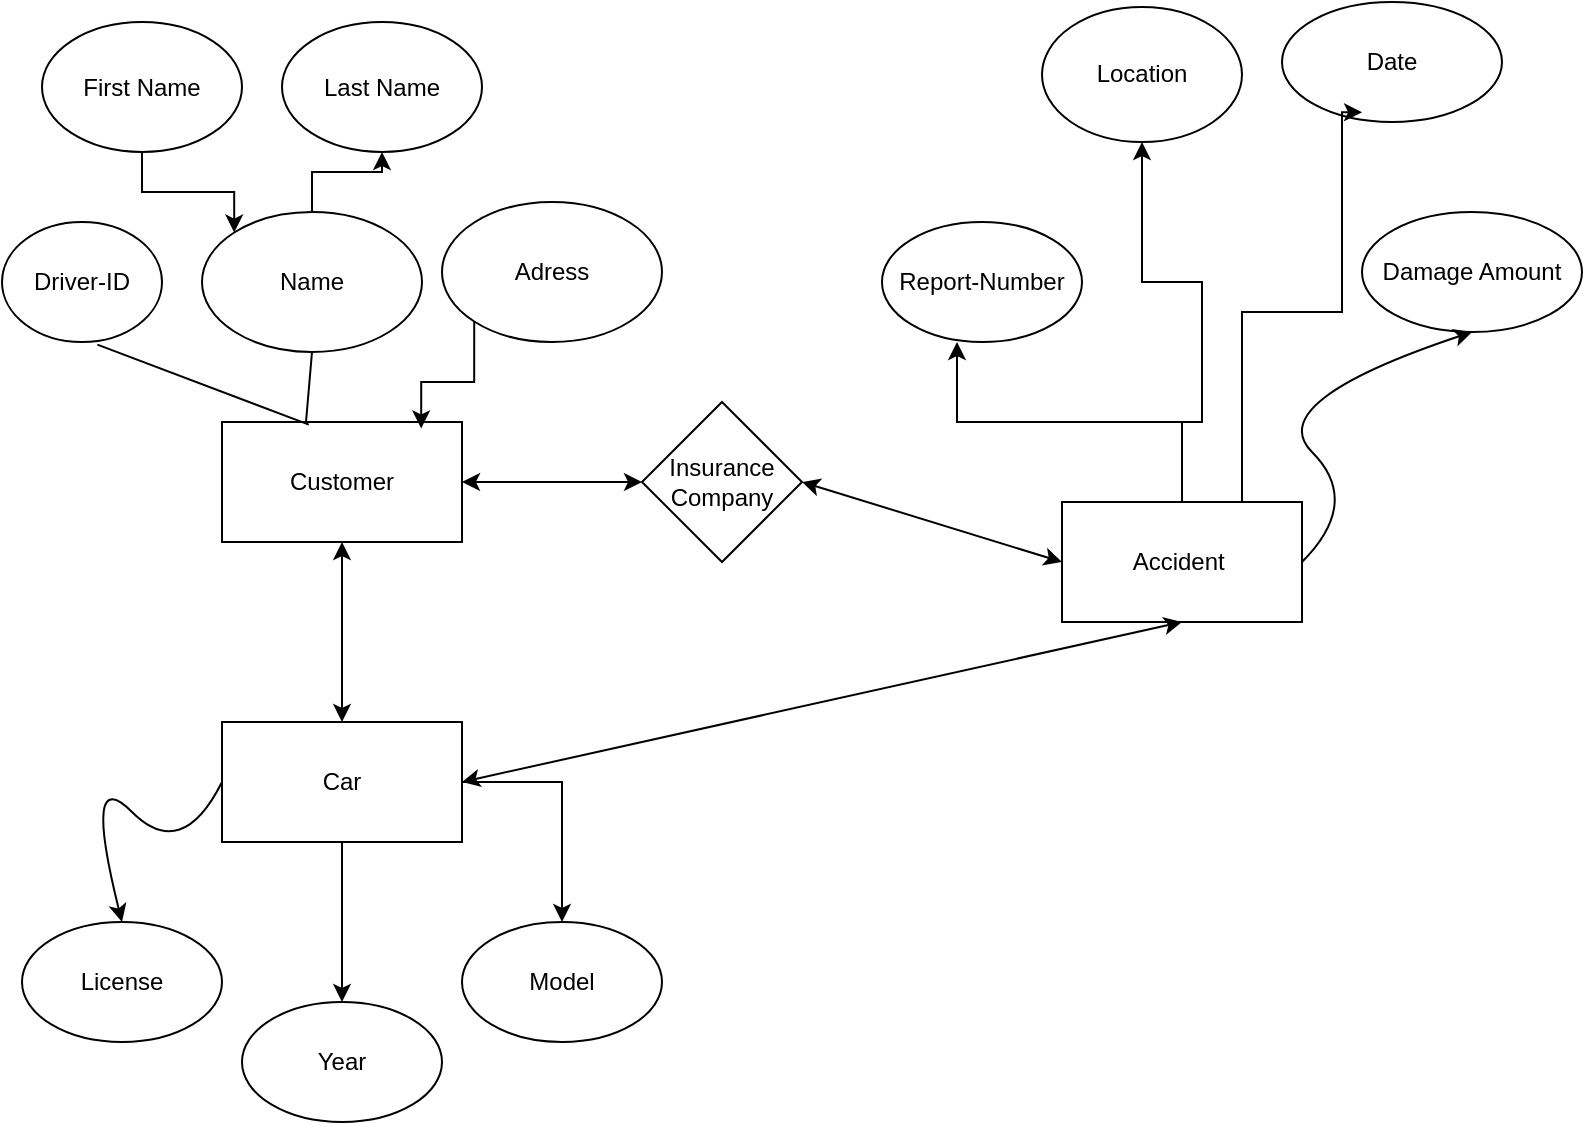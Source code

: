 <mxfile version="26.0.8">
  <diagram name="Page-1" id="chDHrHDj0vWLyuyVue-s">
    <mxGraphModel dx="1387" dy="1778" grid="1" gridSize="10" guides="1" tooltips="1" connect="1" arrows="1" fold="1" page="1" pageScale="1" pageWidth="827" pageHeight="1169" math="0" shadow="0">
      <root>
        <mxCell id="0" />
        <mxCell id="1" parent="0" />
        <mxCell id="kdI5tucABwnCJqqYop4m-1" value="Insurance Company" style="rhombus;whiteSpace=wrap;html=1;" vertex="1" parent="1">
          <mxGeometry x="320" y="640" width="80" height="80" as="geometry" />
        </mxCell>
        <mxCell id="kdI5tucABwnCJqqYop4m-2" value="Customer" style="rounded=0;whiteSpace=wrap;html=1;" vertex="1" parent="1">
          <mxGeometry x="110" y="650" width="120" height="60" as="geometry" />
        </mxCell>
        <mxCell id="kdI5tucABwnCJqqYop4m-39" style="edgeStyle=orthogonalEdgeStyle;rounded=0;orthogonalLoop=1;jettySize=auto;html=1;exitX=0.5;exitY=0;exitDx=0;exitDy=0;entryX=0.5;entryY=1;entryDx=0;entryDy=0;" edge="1" parent="1" source="kdI5tucABwnCJqqYop4m-3" target="kdI5tucABwnCJqqYop4m-31">
          <mxGeometry relative="1" as="geometry">
            <Array as="points">
              <mxPoint x="590" y="650" />
              <mxPoint x="600" y="650" />
              <mxPoint x="600" y="580" />
              <mxPoint x="570" y="580" />
            </Array>
          </mxGeometry>
        </mxCell>
        <mxCell id="kdI5tucABwnCJqqYop4m-3" value="Accident&amp;nbsp;" style="rounded=0;whiteSpace=wrap;html=1;" vertex="1" parent="1">
          <mxGeometry x="530" y="690" width="120" height="60" as="geometry" />
        </mxCell>
        <mxCell id="kdI5tucABwnCJqqYop4m-4" value="Driver-ID" style="ellipse;whiteSpace=wrap;html=1;" vertex="1" parent="1">
          <mxGeometry y="550" width="80" height="60" as="geometry" />
        </mxCell>
        <mxCell id="kdI5tucABwnCJqqYop4m-11" value="" style="edgeStyle=orthogonalEdgeStyle;rounded=0;orthogonalLoop=1;jettySize=auto;html=1;" edge="1" parent="1" source="kdI5tucABwnCJqqYop4m-5" target="kdI5tucABwnCJqqYop4m-7">
          <mxGeometry relative="1" as="geometry" />
        </mxCell>
        <mxCell id="kdI5tucABwnCJqqYop4m-5" value="Name" style="ellipse;whiteSpace=wrap;html=1;" vertex="1" parent="1">
          <mxGeometry x="100" y="545" width="110" height="70" as="geometry" />
        </mxCell>
        <mxCell id="kdI5tucABwnCJqqYop4m-10" style="edgeStyle=orthogonalEdgeStyle;rounded=0;orthogonalLoop=1;jettySize=auto;html=1;exitX=0.5;exitY=1;exitDx=0;exitDy=0;entryX=0;entryY=0;entryDx=0;entryDy=0;" edge="1" parent="1" source="kdI5tucABwnCJqqYop4m-6" target="kdI5tucABwnCJqqYop4m-5">
          <mxGeometry relative="1" as="geometry" />
        </mxCell>
        <mxCell id="kdI5tucABwnCJqqYop4m-6" value="First Name" style="ellipse;whiteSpace=wrap;html=1;" vertex="1" parent="1">
          <mxGeometry x="20" y="450" width="100" height="65" as="geometry" />
        </mxCell>
        <mxCell id="kdI5tucABwnCJqqYop4m-7" value="Last Name" style="ellipse;whiteSpace=wrap;html=1;" vertex="1" parent="1">
          <mxGeometry x="140" y="450" width="100" height="65" as="geometry" />
        </mxCell>
        <mxCell id="kdI5tucABwnCJqqYop4m-8" value="Adress" style="ellipse;whiteSpace=wrap;html=1;" vertex="1" parent="1">
          <mxGeometry x="220" y="540" width="110" height="70" as="geometry" />
        </mxCell>
        <mxCell id="kdI5tucABwnCJqqYop4m-9" value="" style="endArrow=none;html=1;rounded=0;exitX=0.596;exitY=1.022;exitDx=0;exitDy=0;exitPerimeter=0;entryX=0.362;entryY=0.022;entryDx=0;entryDy=0;entryPerimeter=0;" edge="1" parent="1" source="kdI5tucABwnCJqqYop4m-4" target="kdI5tucABwnCJqqYop4m-2">
          <mxGeometry width="50" height="50" relative="1" as="geometry">
            <mxPoint x="80" y="710" as="sourcePoint" />
            <mxPoint x="130" y="660" as="targetPoint" />
          </mxGeometry>
        </mxCell>
        <mxCell id="kdI5tucABwnCJqqYop4m-12" value="" style="endArrow=none;html=1;rounded=0;exitX=0.5;exitY=1;exitDx=0;exitDy=0;" edge="1" parent="1" source="kdI5tucABwnCJqqYop4m-5">
          <mxGeometry width="50" height="50" relative="1" as="geometry">
            <mxPoint x="80" y="710" as="sourcePoint" />
            <mxPoint x="152" y="650" as="targetPoint" />
          </mxGeometry>
        </mxCell>
        <mxCell id="kdI5tucABwnCJqqYop4m-13" style="edgeStyle=orthogonalEdgeStyle;rounded=0;orthogonalLoop=1;jettySize=auto;html=1;exitX=0;exitY=1;exitDx=0;exitDy=0;entryX=0.83;entryY=0.054;entryDx=0;entryDy=0;entryPerimeter=0;" edge="1" parent="1" source="kdI5tucABwnCJqqYop4m-8" target="kdI5tucABwnCJqqYop4m-2">
          <mxGeometry relative="1" as="geometry" />
        </mxCell>
        <mxCell id="kdI5tucABwnCJqqYop4m-18" value="License" style="ellipse;whiteSpace=wrap;html=1;" vertex="1" parent="1">
          <mxGeometry x="10" y="900" width="100" height="60" as="geometry" />
        </mxCell>
        <mxCell id="kdI5tucABwnCJqqYop4m-24" style="edgeStyle=orthogonalEdgeStyle;rounded=0;orthogonalLoop=1;jettySize=auto;html=1;exitX=0.5;exitY=1;exitDx=0;exitDy=0;" edge="1" parent="1" source="kdI5tucABwnCJqqYop4m-19" target="kdI5tucABwnCJqqYop4m-20">
          <mxGeometry relative="1" as="geometry" />
        </mxCell>
        <mxCell id="kdI5tucABwnCJqqYop4m-25" style="edgeStyle=orthogonalEdgeStyle;rounded=0;orthogonalLoop=1;jettySize=auto;html=1;exitX=1;exitY=0.5;exitDx=0;exitDy=0;entryX=0.5;entryY=0;entryDx=0;entryDy=0;" edge="1" parent="1" source="kdI5tucABwnCJqqYop4m-19" target="kdI5tucABwnCJqqYop4m-21">
          <mxGeometry relative="1" as="geometry" />
        </mxCell>
        <mxCell id="kdI5tucABwnCJqqYop4m-19" value="Car" style="rounded=0;whiteSpace=wrap;html=1;" vertex="1" parent="1">
          <mxGeometry x="110" y="800" width="120" height="60" as="geometry" />
        </mxCell>
        <mxCell id="kdI5tucABwnCJqqYop4m-20" value="Year" style="ellipse;whiteSpace=wrap;html=1;" vertex="1" parent="1">
          <mxGeometry x="120" y="940" width="100" height="60" as="geometry" />
        </mxCell>
        <mxCell id="kdI5tucABwnCJqqYop4m-21" value="Model" style="ellipse;whiteSpace=wrap;html=1;" vertex="1" parent="1">
          <mxGeometry x="230" y="900" width="100" height="60" as="geometry" />
        </mxCell>
        <mxCell id="kdI5tucABwnCJqqYop4m-23" value="" style="curved=1;endArrow=classic;html=1;rounded=0;entryX=0.5;entryY=0;entryDx=0;entryDy=0;exitX=0;exitY=0.5;exitDx=0;exitDy=0;" edge="1" parent="1" source="kdI5tucABwnCJqqYop4m-19" target="kdI5tucABwnCJqqYop4m-18">
          <mxGeometry width="50" height="50" relative="1" as="geometry">
            <mxPoint x="40" y="870" as="sourcePoint" />
            <mxPoint x="90" y="820" as="targetPoint" />
            <Array as="points">
              <mxPoint x="90" y="870" />
              <mxPoint x="40" y="820" />
            </Array>
          </mxGeometry>
        </mxCell>
        <mxCell id="kdI5tucABwnCJqqYop4m-26" value="" style="endArrow=classic;startArrow=classic;html=1;rounded=0;exitX=0.5;exitY=0;exitDx=0;exitDy=0;entryX=0.5;entryY=1;entryDx=0;entryDy=0;" edge="1" parent="1" source="kdI5tucABwnCJqqYop4m-19" target="kdI5tucABwnCJqqYop4m-2">
          <mxGeometry width="50" height="50" relative="1" as="geometry">
            <mxPoint x="300" y="670" as="sourcePoint" />
            <mxPoint x="350" y="620" as="targetPoint" />
            <Array as="points">
              <mxPoint x="170" y="770" />
            </Array>
          </mxGeometry>
        </mxCell>
        <mxCell id="kdI5tucABwnCJqqYop4m-27" value="" style="endArrow=classic;startArrow=classic;html=1;rounded=0;exitX=1;exitY=0.5;exitDx=0;exitDy=0;entryX=0;entryY=0.5;entryDx=0;entryDy=0;" edge="1" parent="1" source="kdI5tucABwnCJqqYop4m-2" target="kdI5tucABwnCJqqYop4m-1">
          <mxGeometry width="50" height="50" relative="1" as="geometry">
            <mxPoint x="270" y="640" as="sourcePoint" />
            <mxPoint x="320" y="590" as="targetPoint" />
          </mxGeometry>
        </mxCell>
        <mxCell id="kdI5tucABwnCJqqYop4m-28" value="" style="endArrow=classic;startArrow=classic;html=1;rounded=0;exitX=1;exitY=0.5;exitDx=0;exitDy=0;entryX=0.5;entryY=1;entryDx=0;entryDy=0;" edge="1" parent="1" source="kdI5tucABwnCJqqYop4m-19" target="kdI5tucABwnCJqqYop4m-3">
          <mxGeometry width="50" height="50" relative="1" as="geometry">
            <mxPoint x="420" y="610" as="sourcePoint" />
            <mxPoint x="470" y="560" as="targetPoint" />
          </mxGeometry>
        </mxCell>
        <mxCell id="kdI5tucABwnCJqqYop4m-29" value="Report-Number" style="ellipse;whiteSpace=wrap;html=1;" vertex="1" parent="1">
          <mxGeometry x="440" y="550" width="100" height="60" as="geometry" />
        </mxCell>
        <mxCell id="kdI5tucABwnCJqqYop4m-30" value="Date" style="ellipse;whiteSpace=wrap;html=1;" vertex="1" parent="1">
          <mxGeometry x="640" y="440" width="110" height="60" as="geometry" />
        </mxCell>
        <mxCell id="kdI5tucABwnCJqqYop4m-31" value="Location" style="ellipse;whiteSpace=wrap;html=1;" vertex="1" parent="1">
          <mxGeometry x="520" y="442.5" width="100" height="67.5" as="geometry" />
        </mxCell>
        <mxCell id="kdI5tucABwnCJqqYop4m-32" value="Damage Amount" style="ellipse;whiteSpace=wrap;html=1;" vertex="1" parent="1">
          <mxGeometry x="680" y="545" width="110" height="60" as="geometry" />
        </mxCell>
        <mxCell id="kdI5tucABwnCJqqYop4m-34" value="" style="curved=1;endArrow=classic;html=1;rounded=0;exitX=1;exitY=0.5;exitDx=0;exitDy=0;entryX=0.5;entryY=1;entryDx=0;entryDy=0;" edge="1" parent="1" source="kdI5tucABwnCJqqYop4m-3" target="kdI5tucABwnCJqqYop4m-32">
          <mxGeometry width="50" height="50" relative="1" as="geometry">
            <mxPoint x="660" y="690" as="sourcePoint" />
            <mxPoint x="680" y="640" as="targetPoint" />
            <Array as="points">
              <mxPoint x="680" y="690" />
              <mxPoint x="630" y="640" />
            </Array>
          </mxGeometry>
        </mxCell>
        <mxCell id="kdI5tucABwnCJqqYop4m-35" style="edgeStyle=orthogonalEdgeStyle;rounded=0;orthogonalLoop=1;jettySize=auto;html=1;exitX=0.5;exitY=0;exitDx=0;exitDy=0;entryX=0.375;entryY=1;entryDx=0;entryDy=0;entryPerimeter=0;" edge="1" parent="1" source="kdI5tucABwnCJqqYop4m-3" target="kdI5tucABwnCJqqYop4m-29">
          <mxGeometry relative="1" as="geometry" />
        </mxCell>
        <mxCell id="kdI5tucABwnCJqqYop4m-38" value="" style="endArrow=classic;startArrow=classic;html=1;rounded=0;entryX=1;entryY=0.5;entryDx=0;entryDy=0;exitX=0;exitY=0.5;exitDx=0;exitDy=0;" edge="1" parent="1" source="kdI5tucABwnCJqqYop4m-3" target="kdI5tucABwnCJqqYop4m-1">
          <mxGeometry width="50" height="50" relative="1" as="geometry">
            <mxPoint x="520" y="710" as="sourcePoint" />
            <mxPoint x="400" y="670" as="targetPoint" />
            <Array as="points" />
          </mxGeometry>
        </mxCell>
        <mxCell id="kdI5tucABwnCJqqYop4m-40" style="edgeStyle=orthogonalEdgeStyle;rounded=0;orthogonalLoop=1;jettySize=auto;html=1;exitX=0.75;exitY=0;exitDx=0;exitDy=0;entryX=0.364;entryY=0.919;entryDx=0;entryDy=0;entryPerimeter=0;" edge="1" parent="1" source="kdI5tucABwnCJqqYop4m-3" target="kdI5tucABwnCJqqYop4m-30">
          <mxGeometry relative="1" as="geometry">
            <Array as="points">
              <mxPoint x="620" y="595" />
              <mxPoint x="670" y="595" />
              <mxPoint x="670" y="495" />
            </Array>
          </mxGeometry>
        </mxCell>
      </root>
    </mxGraphModel>
  </diagram>
</mxfile>
